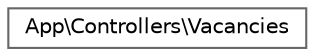 digraph "Graphical Class Hierarchy"
{
 // LATEX_PDF_SIZE
  bgcolor="transparent";
  edge [fontname=Helvetica,fontsize=10,labelfontname=Helvetica,labelfontsize=10];
  node [fontname=Helvetica,fontsize=10,shape=box,height=0.2,width=0.4];
  rankdir="LR";
  Node0 [id="Node000000",label="App\\Controllers\\Vacancies",height=0.2,width=0.4,color="grey40", fillcolor="white", style="filled",URL="$classApp_1_1Controllers_1_1Vacancies.html",tooltip=" "];
}
